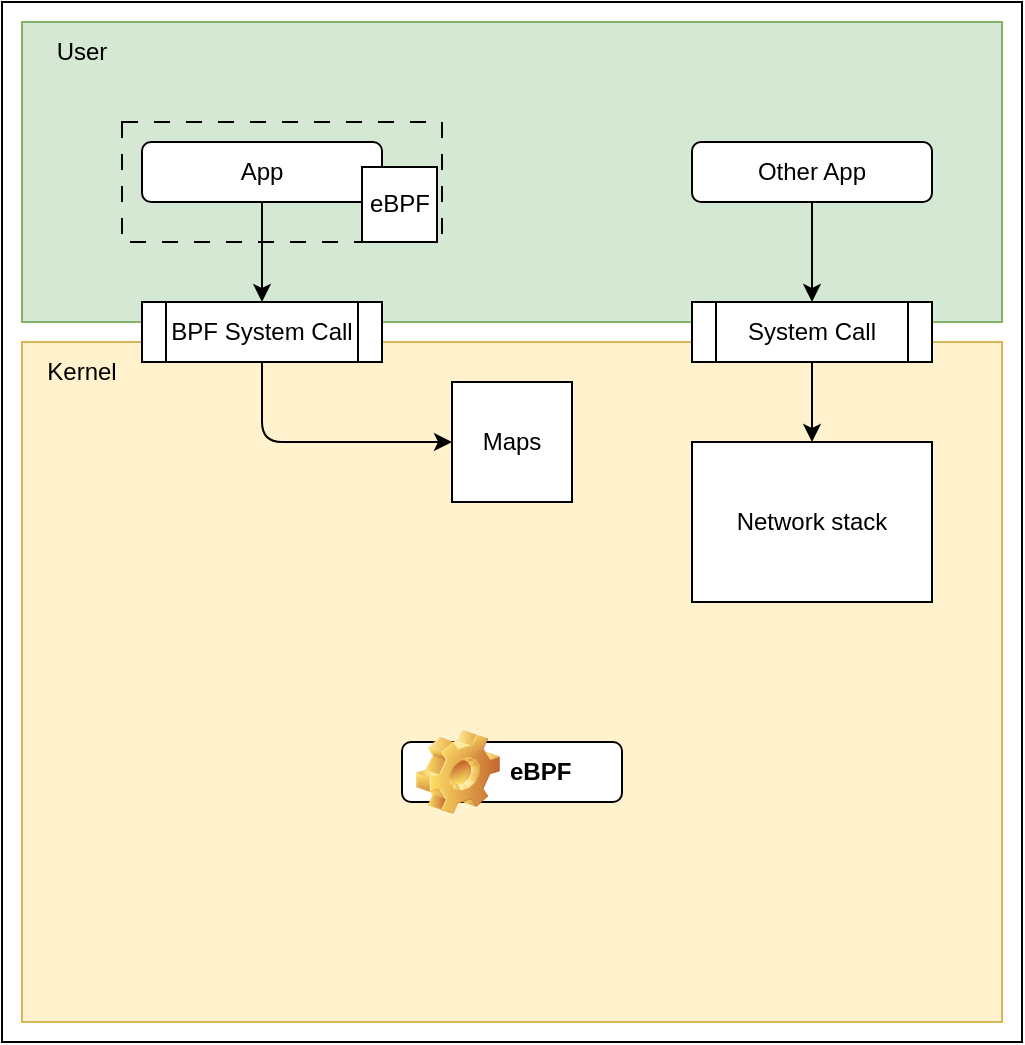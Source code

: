 <mxfile>
    <diagram id="k7L4lr5ufkN8krizCj9h" name="Page-1">
        <mxGraphModel dx="988" dy="773" grid="1" gridSize="10" guides="1" tooltips="1" connect="1" arrows="1" fold="1" page="1" pageScale="1" pageWidth="1169" pageHeight="827" math="0" shadow="0">
            <root>
                <mxCell id="0"/>
                <mxCell id="1" parent="0"/>
                <mxCell id="2" value="" style="rounded=0;whiteSpace=wrap;html=1;" parent="1" vertex="1">
                    <mxGeometry x="120" y="40" width="510" height="520" as="geometry"/>
                </mxCell>
                <mxCell id="3" value="" style="rounded=0;whiteSpace=wrap;html=1;fillColor=#d5e8d4;strokeColor=#82b366;" parent="1" vertex="1">
                    <mxGeometry x="130" y="50" width="490" height="150" as="geometry"/>
                </mxCell>
                <mxCell id="4" value="" style="rounded=0;whiteSpace=wrap;html=1;fillColor=#fff2cc;strokeColor=#d6b656;" parent="1" vertex="1">
                    <mxGeometry x="130" y="210" width="490" height="340" as="geometry"/>
                </mxCell>
                <mxCell id="5" value="User" style="text;html=1;strokeColor=none;fillColor=none;align=center;verticalAlign=middle;whiteSpace=wrap;rounded=0;" parent="1" vertex="1">
                    <mxGeometry x="130" y="50" width="60" height="30" as="geometry"/>
                </mxCell>
                <mxCell id="6" value="Kernel" style="text;html=1;strokeColor=none;fillColor=none;align=center;verticalAlign=middle;whiteSpace=wrap;rounded=0;" parent="1" vertex="1">
                    <mxGeometry x="130" y="210" width="60" height="30" as="geometry"/>
                </mxCell>
                <mxCell id="10" value="" style="rounded=0;whiteSpace=wrap;html=1;fillColor=none;dashed=1;dashPattern=8 8;" parent="1" vertex="1">
                    <mxGeometry x="180" y="100" width="160" height="60" as="geometry"/>
                </mxCell>
                <mxCell id="30" style="edgeStyle=none;html=1;exitX=0.5;exitY=1;exitDx=0;exitDy=0;" edge="1" parent="1" source="7" target="29">
                    <mxGeometry relative="1" as="geometry"/>
                </mxCell>
                <mxCell id="7" value="App" style="rounded=1;whiteSpace=wrap;html=1;" parent="1" vertex="1">
                    <mxGeometry x="190" y="110" width="120" height="30" as="geometry"/>
                </mxCell>
                <mxCell id="9" value="eBPF" style="whiteSpace=wrap;html=1;aspect=fixed;" parent="1" vertex="1">
                    <mxGeometry x="300" y="122.5" width="37.5" height="37.5" as="geometry"/>
                </mxCell>
                <mxCell id="19" style="edgeStyle=none;html=1;exitX=0.5;exitY=1;exitDx=0;exitDy=0;entryX=0.5;entryY=0;entryDx=0;entryDy=0;" parent="1" edge="1">
                    <mxGeometry relative="1" as="geometry">
                        <mxPoint x="251" y="360" as="targetPoint"/>
                    </mxGeometry>
                </mxCell>
                <mxCell id="20" value="eBPF" style="label;whiteSpace=wrap;html=1;image=img/clipart/Gear_128x128.png" parent="1" vertex="1">
                    <mxGeometry x="320" y="410" width="110" height="30" as="geometry"/>
                </mxCell>
                <mxCell id="24" style="edgeStyle=none;html=1;exitX=0.5;exitY=1;exitDx=0;exitDy=0;entryX=0.5;entryY=0;entryDx=0;entryDy=0;" parent="1" source="21" target="22" edge="1">
                    <mxGeometry relative="1" as="geometry"/>
                </mxCell>
                <mxCell id="21" value="Other App" style="rounded=1;whiteSpace=wrap;html=1;" parent="1" vertex="1">
                    <mxGeometry x="465" y="110" width="120" height="30" as="geometry"/>
                </mxCell>
                <mxCell id="25" style="edgeStyle=none;html=1;exitX=0.5;exitY=1;exitDx=0;exitDy=0;entryX=0.5;entryY=0;entryDx=0;entryDy=0;" parent="1" source="22" target="23" edge="1">
                    <mxGeometry relative="1" as="geometry"/>
                </mxCell>
                <mxCell id="22" value="System Call" style="shape=process;whiteSpace=wrap;html=1;backgroundOutline=1;" parent="1" vertex="1">
                    <mxGeometry x="465" y="190" width="120" height="30" as="geometry"/>
                </mxCell>
                <mxCell id="23" value="Network stack" style="rounded=0;whiteSpace=wrap;html=1;" parent="1" vertex="1">
                    <mxGeometry x="465" y="260" width="120" height="80" as="geometry"/>
                </mxCell>
                <mxCell id="28" value="Maps" style="whiteSpace=wrap;html=1;aspect=fixed;" parent="1" vertex="1">
                    <mxGeometry x="345" y="230" width="60" height="60" as="geometry"/>
                </mxCell>
                <mxCell id="31" style="edgeStyle=none;html=1;exitX=0.5;exitY=1;exitDx=0;exitDy=0;entryX=0;entryY=0.5;entryDx=0;entryDy=0;" edge="1" parent="1" source="29" target="28">
                    <mxGeometry relative="1" as="geometry">
                        <Array as="points">
                            <mxPoint x="250" y="260"/>
                        </Array>
                    </mxGeometry>
                </mxCell>
                <mxCell id="29" value="BPF System Call" style="shape=process;whiteSpace=wrap;html=1;backgroundOutline=1;" vertex="1" parent="1">
                    <mxGeometry x="190" y="190" width="120" height="30" as="geometry"/>
                </mxCell>
            </root>
        </mxGraphModel>
    </diagram>
</mxfile>